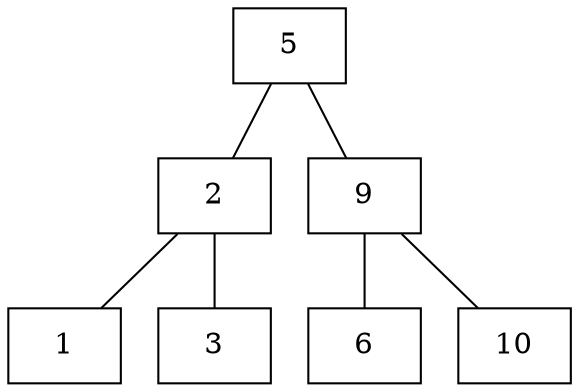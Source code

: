 graph "" {
node [shape=box]
385027632[label="5"];
1002538177[label="2"];
1316732218[label="1"];
1089972299[label="3"];
1999100696[label="9"];
1694765694[label="6"];
430669059[label="10"];
385027632 -- 1002538177;
385027632 -- 1999100696;
1002538177 -- 1316732218;
1002538177 -- 1089972299;
1999100696 -- 1694765694;
1999100696 -- 430669059;

}